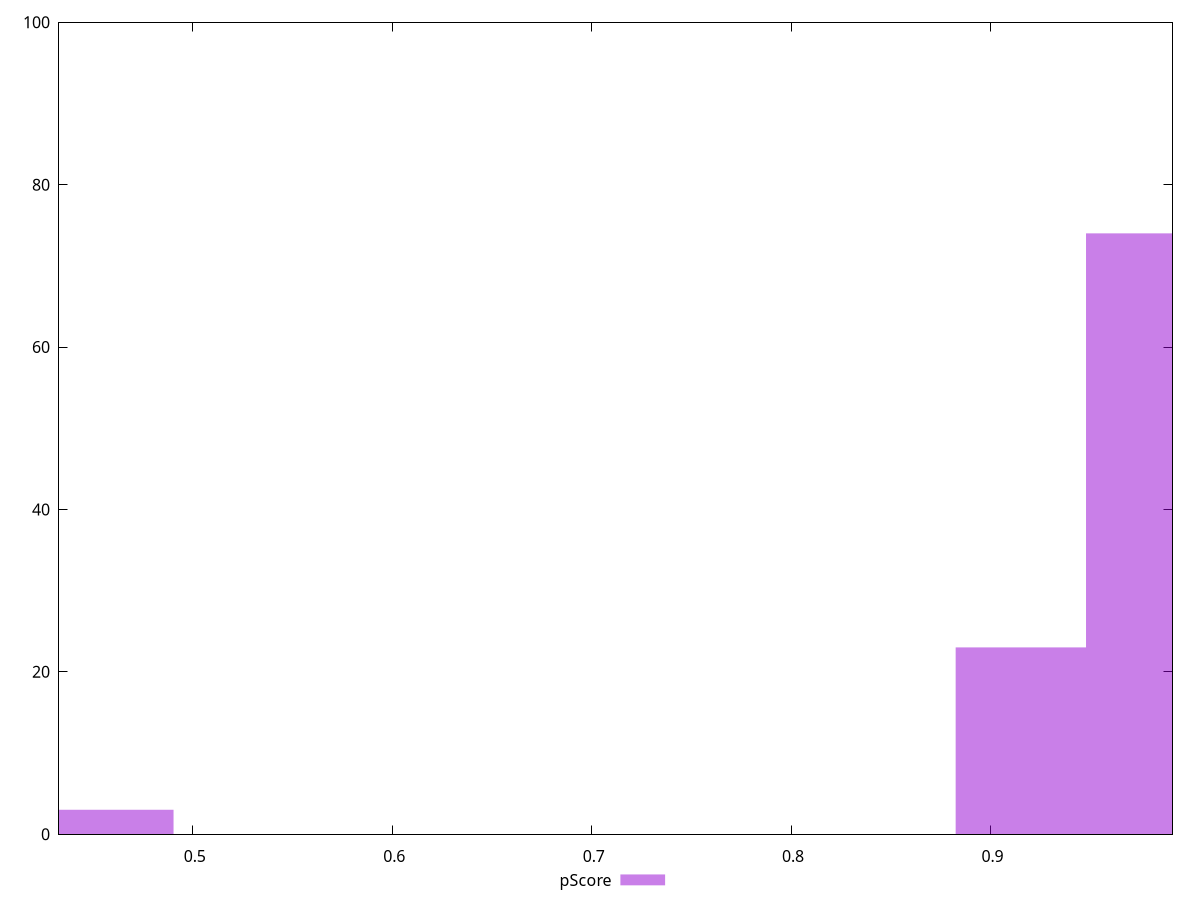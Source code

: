 reset

$pScore <<EOF
0.9806315099847047 74
0.9152560759857243 23
0.45762803799286217 3
EOF

set key outside below
set boxwidth 0.06537543399898031
set xrange [0.4328718174806123:0.9913160099451588]
set yrange [0:100]
set trange [0:100]
set style fill transparent solid 0.5 noborder
set terminal svg size 640, 490 enhanced background rgb 'white'
set output "reports/report_00032_2021-02-25T10-28-15.087Z/largest-contentful-paint/samples/agenda/pScore/histogram.svg"

plot $pScore title "pScore" with boxes

reset
